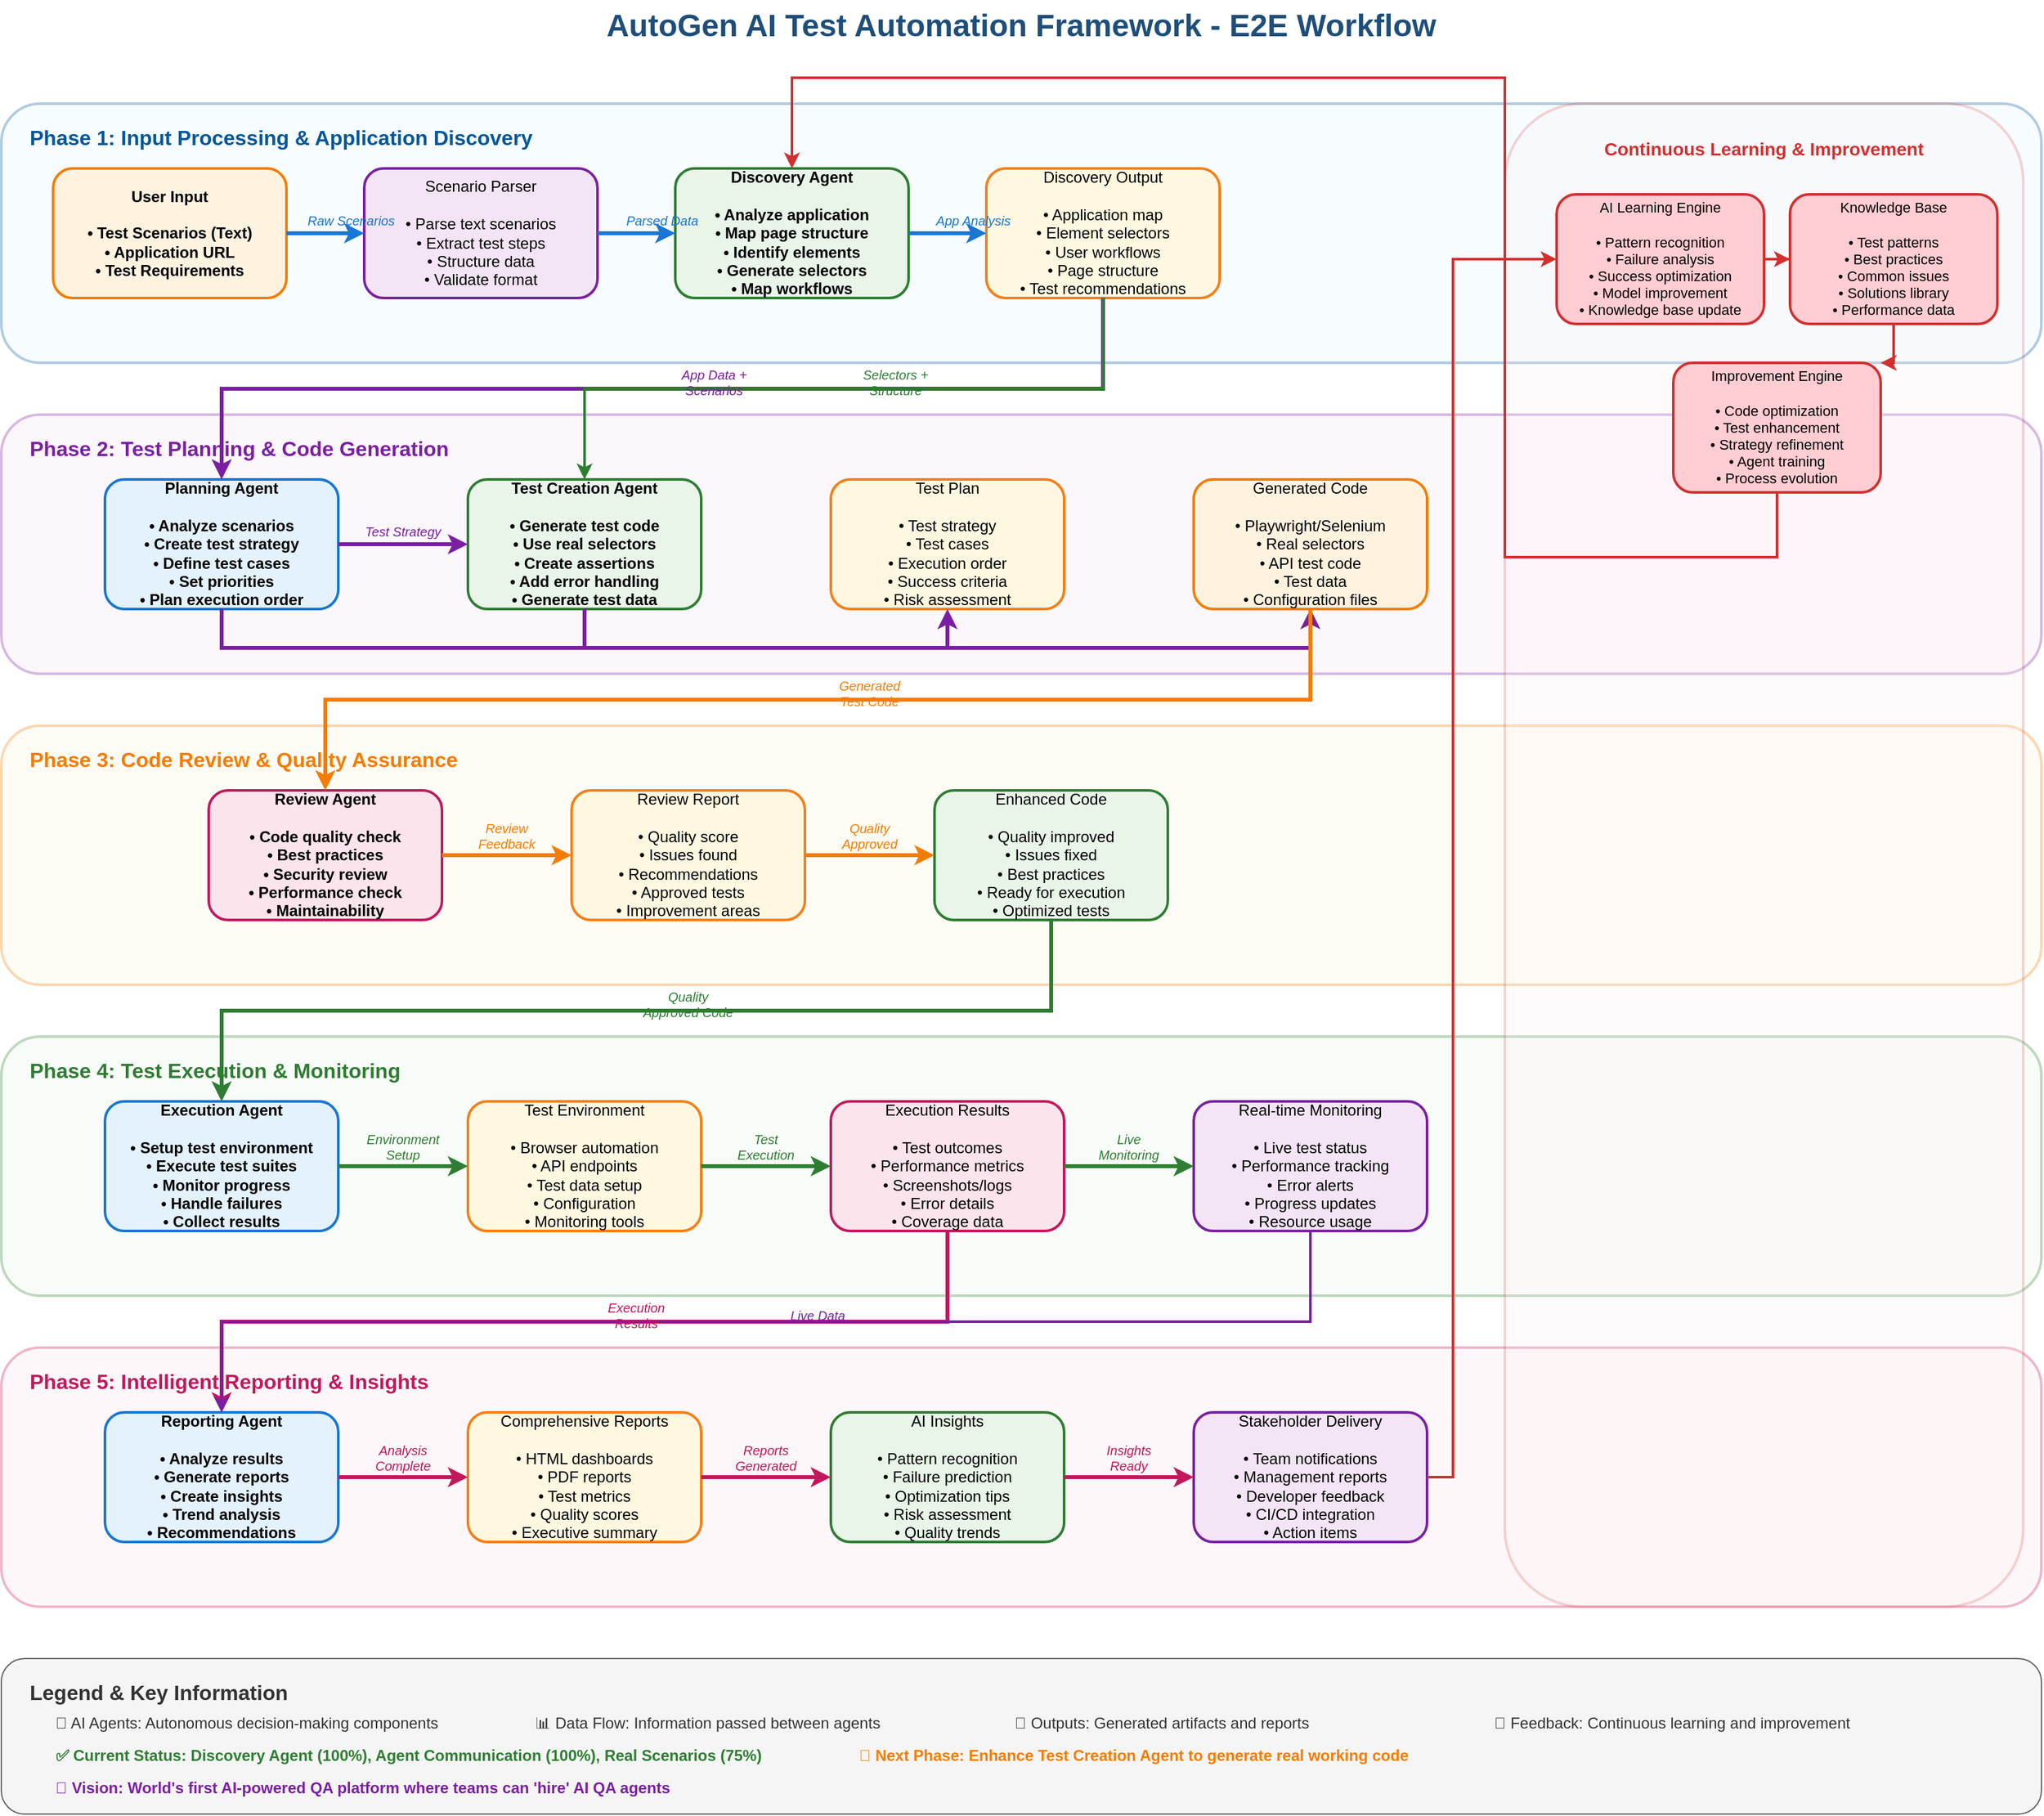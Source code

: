 <mxfile version="24.7.7" type="device">
  <diagram name="AutoGen AI Test Framework E2E Workflow" id="workflow-diagram">
    <mxGraphModel dx="1422" dy="794" grid="1" gridSize="10" guides="1" tooltips="1" connect="1" arrows="1" fold="1" page="1" pageScale="1" pageWidth="1654" pageHeight="2336" math="0" shadow="0">
      <root>
        <mxCell id="0" />
        <mxCell id="1" parent="0" />
        
        <!-- Title -->
        <mxCell id="title" value="AutoGen AI Test Automation Framework - E2E Workflow" style="text;html=1;strokeColor=none;fillColor=none;align=center;verticalAlign=middle;whiteSpace=wrap;rounded=0;fontSize=24;fontStyle=1;fontColor=#1f4e79;" vertex="1" parent="1">
          <mxGeometry x="327" y="20" width="1000" height="40" as="geometry" />
        </mxCell>

        <!-- Phase 1: Input & Discovery -->
        <mxCell id="phase1-bg" value="" style="rounded=1;whiteSpace=wrap;html=1;fillColor=#e1f5fe;strokeColor=#01579b;strokeWidth=2;opacity=30;" vertex="1" parent="1">
          <mxGeometry x="40" y="100" width="1574" height="200" as="geometry" />
        </mxCell>
        <mxCell id="phase1-title" value="Phase 1: Input Processing &amp; Application Discovery" style="text;html=1;strokeColor=none;fillColor=none;align=left;verticalAlign=top;whiteSpace=wrap;rounded=0;fontSize=16;fontStyle=1;fontColor=#01579b;" vertex="1" parent="1">
          <mxGeometry x="60" y="110" width="400" height="30" as="geometry" />
        </mxCell>

        <!-- User Input -->
        <mxCell id="user-input" value="User Input&#xa;&#xa;• Test Scenarios (Text)&#xa;• Application URL&#xa;• Test Requirements" style="rounded=1;whiteSpace=wrap;html=1;fillColor=#fff3e0;strokeColor=#f57c00;strokeWidth=2;fontSize=12;fontStyle=1;" vertex="1" parent="1">
          <mxGeometry x="80" y="150" width="180" height="100" as="geometry" />
        </mxCell>

        <!-- Scenario Parser -->
        <mxCell id="scenario-parser" value="Scenario Parser&#xa;&#xa;• Parse text scenarios&#xa;• Extract test steps&#xa;• Structure data&#xa;• Validate format" style="rounded=1;whiteSpace=wrap;html=1;fillColor=#f3e5f5;strokeColor=#7b1fa2;strokeWidth=2;fontSize=12;" vertex="1" parent="1">
          <mxGeometry x="320" y="150" width="180" height="100" as="geometry" />
        </mxCell>

        <!-- Discovery Agent -->
        <mxCell id="discovery-agent" value="Discovery Agent&#xa;&#xa;• Analyze application&#xa;• Map page structure&#xa;• Identify elements&#xa;• Generate selectors&#xa;• Map workflows" style="rounded=1;whiteSpace=wrap;html=1;fillColor=#e8f5e8;strokeColor=#2e7d32;strokeWidth=2;fontSize=12;fontStyle=1;" vertex="1" parent="1">
          <mxGeometry x="560" y="150" width="180" height="100" as="geometry" />
        </mxCell>

        <!-- Discovery Output -->
        <mxCell id="discovery-output" value="Discovery Output&#xa;&#xa;• Application map&#xa;• Element selectors&#xa;• User workflows&#xa;• Page structure&#xa;• Test recommendations" style="rounded=1;whiteSpace=wrap;html=1;fillColor=#fff8e1;strokeColor=#f57f17;strokeWidth=2;fontSize=12;" vertex="1" parent="1">
          <mxGeometry x="800" y="150" width="180" height="100" as="geometry" />
        </mxCell>

        <!-- Arrows Phase 1 -->
        <mxCell id="arrow1-1" value="" style="edgeStyle=orthogonalEdgeStyle;rounded=0;orthogonalLoop=1;jettySize=auto;html=1;strokeWidth=3;strokeColor=#1976d2;" edge="1" parent="1" source="user-input" target="scenario-parser">
          <mxGeometry relative="1" as="geometry" />
        </mxCell>
        <mxCell id="arrow1-2" value="" style="edgeStyle=orthogonalEdgeStyle;rounded=0;orthogonalLoop=1;jettySize=auto;html=1;strokeWidth=3;strokeColor=#1976d2;" edge="1" parent="1" source="scenario-parser" target="discovery-agent">
          <mxGeometry relative="1" as="geometry" />
        </mxCell>
        <mxCell id="arrow1-3" value="" style="edgeStyle=orthogonalEdgeStyle;rounded=0;orthogonalLoop=1;jettySize=auto;html=1;strokeWidth=3;strokeColor=#1976d2;" edge="1" parent="1" source="discovery-agent" target="discovery-output">
          <mxGeometry relative="1" as="geometry" />
        </mxCell>

        <!-- Data Labels Phase 1 -->
        <mxCell id="data1-1" value="Raw Scenarios" style="text;html=1;strokeColor=none;fillColor=none;align=center;verticalAlign=middle;whiteSpace=wrap;rounded=0;fontSize=10;fontColor=#1976d2;fontStyle=2;" vertex="1" parent="1">
          <mxGeometry x="270" y="180" width="80" height="20" as="geometry" />
        </mxCell>
        <mxCell id="data1-2" value="Parsed Data" style="text;html=1;strokeColor=none;fillColor=none;align=center;verticalAlign=middle;whiteSpace=wrap;rounded=0;fontSize=10;fontColor=#1976d2;fontStyle=2;" vertex="1" parent="1">
          <mxGeometry x="510" y="180" width="80" height="20" as="geometry" />
        </mxCell>
        <mxCell id="data1-3" value="App Analysis" style="text;html=1;strokeColor=none;fillColor=none;align=center;verticalAlign=middle;whiteSpace=wrap;rounded=0;fontSize=10;fontColor=#1976d2;fontStyle=2;" vertex="1" parent="1">
          <mxGeometry x="750" y="180" width="80" height="20" as="geometry" />
        </mxCell>

        <!-- Phase 2: Planning & Test Creation -->
        <mxCell id="phase2-bg" value="" style="rounded=1;whiteSpace=wrap;html=1;fillColor=#f3e5f5;strokeColor=#7b1fa2;strokeWidth=2;opacity=30;" vertex="1" parent="1">
          <mxGeometry x="40" y="340" width="1574" height="200" as="geometry" />
        </mxCell>
        <mxCell id="phase2-title" value="Phase 2: Test Planning &amp; Code Generation" style="text;html=1;strokeColor=none;fillColor=none;align=left;verticalAlign=top;whiteSpace=wrap;rounded=0;fontSize=16;fontStyle=1;fontColor=#7b1fa2;" vertex="1" parent="1">
          <mxGeometry x="60" y="350" width="400" height="30" as="geometry" />
        </mxCell>

        <!-- Planning Agent -->
        <mxCell id="planning-agent" value="Planning Agent&#xa;&#xa;• Analyze scenarios&#xa;• Create test strategy&#xa;• Define test cases&#xa;• Set priorities&#xa;• Plan execution order" style="rounded=1;whiteSpace=wrap;html=1;fillColor=#e3f2fd;strokeColor=#1976d2;strokeWidth=2;fontSize=12;fontStyle=1;" vertex="1" parent="1">
          <mxGeometry x="120" y="390" width="180" height="100" as="geometry" />
        </mxCell>

        <!-- Test Creation Agent -->
        <mxCell id="test-creation-agent" value="Test Creation Agent&#xa;&#xa;• Generate test code&#xa;• Use real selectors&#xa;• Create assertions&#xa;• Add error handling&#xa;• Generate test data" style="rounded=1;whiteSpace=wrap;html=1;fillColor=#e8f5e8;strokeColor=#2e7d32;strokeWidth=2;fontSize=12;fontStyle=1;" vertex="1" parent="1">
          <mxGeometry x="400" y="390" width="180" height="100" as="geometry" />
        </mxCell>

        <!-- Test Plan Output -->
        <mxCell id="test-plan-output" value="Test Plan&#xa;&#xa;• Test strategy&#xa;• Test cases&#xa;• Execution order&#xa;• Success criteria&#xa;• Risk assessment" style="rounded=1;whiteSpace=wrap;html=1;fillColor=#fff8e1;strokeColor=#f57f17;strokeWidth=2;fontSize=12;" vertex="1" parent="1">
          <mxGeometry x="680" y="390" width="180" height="100" as="geometry" />
        </mxCell>

        <!-- Generated Code -->
        <mxCell id="generated-code" value="Generated Code&#xa;&#xa;• Playwright/Selenium&#xa;• Real selectors&#xa;• API test code&#xa;• Test data&#xa;• Configuration files" style="rounded=1;whiteSpace=wrap;html=1;fillColor=#fff3e0;strokeColor=#f57c00;strokeWidth=2;fontSize=12;" vertex="1" parent="1">
          <mxGeometry x="960" y="390" width="180" height="100" as="geometry" />
        </mxCell>

        <!-- Arrows Phase 2 -->
        <mxCell id="arrow2-1" value="" style="edgeStyle=orthogonalEdgeStyle;rounded=0;orthogonalLoop=1;jettySize=auto;html=1;strokeWidth=3;strokeColor=#7b1fa2;" edge="1" parent="1" source="discovery-output" target="planning-agent">
          <mxGeometry relative="1" as="geometry">
            <mxPoint x="890" y="280" as="sourcePoint" />
            <mxPoint x="210" y="360" as="targetPoint" />
            <Array as="points">
              <mxPoint x="890" y="320" />
              <mxPoint x="210" y="320" />
            </Array>
          </mxGeometry>
        </mxCell>
        <mxCell id="arrow2-2" value="" style="edgeStyle=orthogonalEdgeStyle;rounded=0;orthogonalLoop=1;jettySize=auto;html=1;strokeWidth=3;strokeColor=#7b1fa2;" edge="1" parent="1" source="planning-agent" target="test-creation-agent">
          <mxGeometry relative="1" as="geometry" />
        </mxCell>
        <mxCell id="arrow2-3" value="" style="edgeStyle=orthogonalEdgeStyle;rounded=0;orthogonalLoop=1;jettySize=auto;html=1;strokeWidth=3;strokeColor=#7b1fa2;" edge="1" parent="1" source="planning-agent" target="test-plan-output">
          <mxGeometry relative="1" as="geometry">
            <Array as="points">
              <mxPoint x="210" y="520" />
              <mxPoint x="770" y="520" />
            </Array>
          </mxGeometry>
        </mxCell>
        <mxCell id="arrow2-4" value="" style="edgeStyle=orthogonalEdgeStyle;rounded=0;orthogonalLoop=1;jettySize=auto;html=1;strokeWidth=3;strokeColor=#7b1fa2;" edge="1" parent="1" source="test-creation-agent" target="generated-code">
          <mxGeometry relative="1" as="geometry">
            <Array as="points">
              <mxPoint x="490" y="520" />
              <mxPoint x="1050" y="520" />
            </Array>
          </mxGeometry>
        </mxCell>

        <!-- Discovery to Test Creation -->
        <mxCell id="arrow2-5" value="" style="edgeStyle=orthogonalEdgeStyle;rounded=0;orthogonalLoop=1;jettySize=auto;html=1;strokeWidth=2;strokeColor=#2e7d32;strokeDashArray=5 5;" edge="1" parent="1" source="discovery-output" target="test-creation-agent">
          <mxGeometry relative="1" as="geometry">
            <Array as="points">
              <mxPoint x="890" y="320" />
              <mxPoint x="490" y="320" />
            </Array>
          </mxGeometry>
        </mxCell>

        <!-- Data Labels Phase 2 -->
        <mxCell id="data2-1" value="App Data +&#xa;Scenarios" style="text;html=1;strokeColor=none;fillColor=none;align=center;verticalAlign=middle;whiteSpace=wrap;rounded=0;fontSize=10;fontColor=#7b1fa2;fontStyle=2;" vertex="1" parent="1">
          <mxGeometry x="550" y="300" width="80" height="30" as="geometry" />
        </mxCell>
        <mxCell id="data2-2" value="Test Strategy" style="text;html=1;strokeColor=none;fillColor=none;align=center;verticalAlign=middle;whiteSpace=wrap;rounded=0;fontSize=10;fontColor=#7b1fa2;fontStyle=2;" vertex="1" parent="1">
          <mxGeometry x="310" y="420" width="80" height="20" as="geometry" />
        </mxCell>
        <mxCell id="data2-3" value="Selectors +&#xa;Structure" style="text;html=1;strokeColor=none;fillColor=none;align=center;verticalAlign=middle;whiteSpace=wrap;rounded=0;fontSize=10;fontColor=#2e7d32;fontStyle=2;" vertex="1" parent="1">
          <mxGeometry x="690" y="300" width="80" height="30" as="geometry" />
        </mxCell>

        <!-- Phase 3: Review & Quality -->
        <mxCell id="phase3-bg" value="" style="rounded=1;whiteSpace=wrap;html=1;fillColor=#fff3e0;strokeColor=#f57c00;strokeWidth=2;opacity=30;" vertex="1" parent="1">
          <mxGeometry x="40" y="580" width="1574" height="200" as="geometry" />
        </mxCell>
        <mxCell id="phase3-title" value="Phase 3: Code Review &amp; Quality Assurance" style="text;html=1;strokeColor=none;fillColor=none;align=left;verticalAlign=top;whiteSpace=wrap;rounded=0;fontSize=16;fontStyle=1;fontColor=#f57c00;" vertex="1" parent="1">
          <mxGeometry x="60" y="590" width="400" height="30" as="geometry" />
        </mxCell>

        <!-- Review Agent -->
        <mxCell id="review-agent" value="Review Agent&#xa;&#xa;• Code quality check&#xa;• Best practices&#xa;• Security review&#xa;• Performance check&#xa;• Maintainability" style="rounded=1;whiteSpace=wrap;html=1;fillColor=#fce4ec;strokeColor=#c2185b;strokeWidth=2;fontSize=12;fontStyle=1;" vertex="1" parent="1">
          <mxGeometry x="200" y="630" width="180" height="100" as="geometry" />
        </mxCell>

        <!-- Review Output -->
        <mxCell id="review-output" value="Review Report&#xa;&#xa;• Quality score&#xa;• Issues found&#xa;• Recommendations&#xa;• Approved tests&#xa;• Improvement areas" style="rounded=1;whiteSpace=wrap;html=1;fillColor=#fff8e1;strokeColor=#f57f17;strokeWidth=2;fontSize=12;" vertex="1" parent="1">
          <mxGeometry x="480" y="630" width="180" height="100" as="geometry" />
        </mxCell>

        <!-- Enhanced Code -->
        <mxCell id="enhanced-code" value="Enhanced Code&#xa;&#xa;• Quality improved&#xa;• Issues fixed&#xa;• Best practices&#xa;• Ready for execution&#xa;• Optimized tests" style="rounded=1;whiteSpace=wrap;html=1;fillColor=#e8f5e8;strokeColor=#2e7d32;strokeWidth=2;fontSize=12;" vertex="1" parent="1">
          <mxGeometry x="760" y="630" width="180" height="100" as="geometry" />
        </mxCell>

        <!-- Arrows Phase 3 -->
        <mxCell id="arrow3-1" value="" style="edgeStyle=orthogonalEdgeStyle;rounded=0;orthogonalLoop=1;jettySize=auto;html=1;strokeWidth=3;strokeColor=#f57c00;" edge="1" parent="1" source="generated-code" target="review-agent">
          <mxGeometry relative="1" as="geometry">
            <mxPoint x="1050" y="520" as="sourcePoint" />
            <mxPoint x="290" y="600" as="targetPoint" />
            <Array as="points">
              <mxPoint x="1050" y="560" />
              <mxPoint x="290" y="560" />
            </Array>
          </mxGeometry>
        </mxCell>
        <mxCell id="arrow3-2" value="" style="edgeStyle=orthogonalEdgeStyle;rounded=0;orthogonalLoop=1;jettySize=auto;html=1;strokeWidth=3;strokeColor=#f57c00;" edge="1" parent="1" source="review-agent" target="review-output">
          <mxGeometry relative="1" as="geometry" />
        </mxCell>
        <mxCell id="arrow3-3" value="" style="edgeStyle=orthogonalEdgeStyle;rounded=0;orthogonalLoop=1;jettySize=auto;html=1;strokeWidth=3;strokeColor=#f57c00;" edge="1" parent="1" source="review-output" target="enhanced-code">
          <mxGeometry relative="1" as="geometry" />
        </mxCell>

        <!-- Data Labels Phase 3 -->
        <mxCell id="data3-1" value="Generated&#xa;Test Code" style="text;html=1;strokeColor=none;fillColor=none;align=center;verticalAlign=middle;whiteSpace=wrap;rounded=0;fontSize=10;fontColor=#f57c00;fontStyle=2;" vertex="1" parent="1">
          <mxGeometry x="670" y="540" width="80" height="30" as="geometry" />
        </mxCell>
        <mxCell id="data3-2" value="Review&#xa;Feedback" style="text;html=1;strokeColor=none;fillColor=none;align=center;verticalAlign=middle;whiteSpace=wrap;rounded=0;fontSize=10;fontColor=#f57c00;fontStyle=2;" vertex="1" parent="1">
          <mxGeometry x="390" y="650" width="80" height="30" as="geometry" />
        </mxCell>
        <mxCell id="data3-3" value="Quality&#xa;Approved" style="text;html=1;strokeColor=none;fillColor=none;align=center;verticalAlign=middle;whiteSpace=wrap;rounded=0;fontSize=10;fontColor=#f57c00;fontStyle=2;" vertex="1" parent="1">
          <mxGeometry x="670" y="650" width="80" height="30" as="geometry" />
        </mxCell>

        <!-- Phase 4: Execution & Monitoring -->
        <mxCell id="phase4-bg" value="" style="rounded=1;whiteSpace=wrap;html=1;fillColor=#e8f5e8;strokeColor=#2e7d32;strokeWidth=2;opacity=30;" vertex="1" parent="1">
          <mxGeometry x="40" y="820" width="1574" height="200" as="geometry" />
        </mxCell>
        <mxCell id="phase4-title" value="Phase 4: Test Execution &amp; Monitoring" style="text;html=1;strokeColor=none;fillColor=none;align=left;verticalAlign=top;whiteSpace=wrap;rounded=0;fontSize=16;fontStyle=1;fontColor=#2e7d32;" vertex="1" parent="1">
          <mxGeometry x="60" y="830" width="400" height="30" as="geometry" />
        </mxCell>

        <!-- Execution Agent -->
        <mxCell id="execution-agent" value="Execution Agent&#xa;&#xa;• Setup test environment&#xa;• Execute test suites&#xa;• Monitor progress&#xa;• Handle failures&#xa;• Collect results" style="rounded=1;whiteSpace=wrap;html=1;fillColor=#e3f2fd;strokeColor=#1976d2;strokeWidth=2;fontSize=12;fontStyle=1;" vertex="1" parent="1">
          <mxGeometry x="120" y="870" width="180" height="100" as="geometry" />
        </mxCell>

        <!-- Test Environment -->
        <mxCell id="test-environment" value="Test Environment&#xa;&#xa;• Browser automation&#xa;• API endpoints&#xa;• Test data setup&#xa;• Configuration&#xa;• Monitoring tools" style="rounded=1;whiteSpace=wrap;html=1;fillColor=#fff8e1;strokeColor=#f57f17;strokeWidth=2;fontSize=12;" vertex="1" parent="1">
          <mxGeometry x="400" y="870" width="180" height="100" as="geometry" />
        </mxCell>

        <!-- Execution Results -->
        <mxCell id="execution-results" value="Execution Results&#xa;&#xa;• Test outcomes&#xa;• Performance metrics&#xa;• Screenshots/logs&#xa;• Error details&#xa;• Coverage data" style="rounded=1;whiteSpace=wrap;html=1;fillColor=#fce4ec;strokeColor=#c2185b;strokeWidth=2;fontSize=12;" vertex="1" parent="1">
          <mxGeometry x="680" y="870" width="180" height="100" as="geometry" />
        </mxCell>

        <!-- Real-time Monitoring -->
        <mxCell id="monitoring" value="Real-time Monitoring&#xa;&#xa;• Live test status&#xa;• Performance tracking&#xa;• Error alerts&#xa;• Progress updates&#xa;• Resource usage" style="rounded=1;whiteSpace=wrap;html=1;fillColor=#f3e5f5;strokeColor=#7b1fa2;strokeWidth=2;fontSize=12;" vertex="1" parent="1">
          <mxGeometry x="960" y="870" width="180" height="100" as="geometry" />
        </mxCell>

        <!-- Arrows Phase 4 -->
        <mxCell id="arrow4-1" value="" style="edgeStyle=orthogonalEdgeStyle;rounded=0;orthogonalLoop=1;jettySize=auto;html=1;strokeWidth=3;strokeColor=#2e7d32;" edge="1" parent="1" source="enhanced-code" target="execution-agent">
          <mxGeometry relative="1" as="geometry">
            <mxPoint x="850" y="760" as="sourcePoint" />
            <mxPoint x="210" y="840" as="targetPoint" />
            <Array as="points">
              <mxPoint x="850" y="800" />
              <mxPoint x="210" y="800" />
            </Array>
          </mxGeometry>
        </mxCell>
        <mxCell id="arrow4-2" value="" style="edgeStyle=orthogonalEdgeStyle;rounded=0;orthogonalLoop=1;jettySize=auto;html=1;strokeWidth=3;strokeColor=#2e7d32;" edge="1" parent="1" source="execution-agent" target="test-environment">
          <mxGeometry relative="1" as="geometry" />
        </mxCell>
        <mxCell id="arrow4-3" value="" style="edgeStyle=orthogonalEdgeStyle;rounded=0;orthogonalLoop=1;jettySize=auto;html=1;strokeWidth=3;strokeColor=#2e7d32;" edge="1" parent="1" source="test-environment" target="execution-results">
          <mxGeometry relative="1" as="geometry" />
        </mxCell>
        <mxCell id="arrow4-4" value="" style="edgeStyle=orthogonalEdgeStyle;rounded=0;orthogonalLoop=1;jettySize=auto;html=1;strokeWidth=3;strokeColor=#2e7d32;" edge="1" parent="1" source="execution-results" target="monitoring">
          <mxGeometry relative="1" as="geometry" />
        </mxCell>

        <!-- Data Labels Phase 4 -->
        <mxCell id="data4-1" value="Quality&#xa;Approved Code" style="text;html=1;strokeColor=none;fillColor=none;align=center;verticalAlign=middle;whiteSpace=wrap;rounded=0;fontSize=10;fontColor=#2e7d32;fontStyle=2;" vertex="1" parent="1">
          <mxGeometry x="530" y="780" width="80" height="30" as="geometry" />
        </mxCell>
        <mxCell id="data4-2" value="Environment&#xa;Setup" style="text;html=1;strokeColor=none;fillColor=none;align=center;verticalAlign=middle;whiteSpace=wrap;rounded=0;fontSize=10;fontColor=#2e7d32;fontStyle=2;" vertex="1" parent="1">
          <mxGeometry x="310" y="890" width="80" height="30" as="geometry" />
        </mxCell>
        <mxCell id="data4-3" value="Test&#xa;Execution" style="text;html=1;strokeColor=none;fillColor=none;align=center;verticalAlign=middle;whiteSpace=wrap;rounded=0;fontSize=10;fontColor=#2e7d32;fontStyle=2;" vertex="1" parent="1">
          <mxGeometry x="590" y="890" width="80" height="30" as="geometry" />
        </mxCell>
        <mxCell id="data4-4" value="Live&#xa;Monitoring" style="text;html=1;strokeColor=none;fillColor=none;align=center;verticalAlign=middle;whiteSpace=wrap;rounded=0;fontSize=10;fontColor=#2e7d32;fontStyle=2;" vertex="1" parent="1">
          <mxGeometry x="870" y="890" width="80" height="30" as="geometry" />
        </mxCell>

        <!-- Phase 5: Reporting & Intelligence -->
        <mxCell id="phase5-bg" value="" style="rounded=1;whiteSpace=wrap;html=1;fillColor=#fce4ec;strokeColor=#c2185b;strokeWidth=2;opacity=30;" vertex="1" parent="1">
          <mxGeometry x="40" y="1060" width="1574" height="200" as="geometry" />
        </mxCell>
        <mxCell id="phase5-title" value="Phase 5: Intelligent Reporting &amp; Insights" style="text;html=1;strokeColor=none;fillColor=none;align=left;verticalAlign=top;whiteSpace=wrap;rounded=0;fontSize=16;fontStyle=1;fontColor=#c2185b;" vertex="1" parent="1">
          <mxGeometry x="60" y="1070" width="400" height="30" as="geometry" />
        </mxCell>

        <!-- Reporting Agent -->
        <mxCell id="reporting-agent" value="Reporting Agent&#xa;&#xa;• Analyze results&#xa;• Generate reports&#xa;• Create insights&#xa;• Trend analysis&#xa;• Recommendations" style="rounded=1;whiteSpace=wrap;html=1;fillColor=#e3f2fd;strokeColor=#1976d2;strokeWidth=2;fontSize=12;fontStyle=1;" vertex="1" parent="1">
          <mxGeometry x="120" y="1110" width="180" height="100" as="geometry" />
        </mxCell>

        <!-- Comprehensive Reports -->
        <mxCell id="reports" value="Comprehensive Reports&#xa;&#xa;• HTML dashboards&#xa;• PDF reports&#xa;• Test metrics&#xa;• Quality scores&#xa;• Executive summary" style="rounded=1;whiteSpace=wrap;html=1;fillColor=#fff8e1;strokeColor=#f57f17;strokeWidth=2;fontSize=12;" vertex="1" parent="1">
          <mxGeometry x="400" y="1110" width="180" height="100" as="geometry" />
        </mxCell>

        <!-- AI Insights -->
        <mxCell id="ai-insights" value="AI Insights&#xa;&#xa;• Pattern recognition&#xa;• Failure prediction&#xa;• Optimization tips&#xa;• Risk assessment&#xa;• Quality trends" style="rounded=1;whiteSpace=wrap;html=1;fillColor=#e8f5e8;strokeColor=#2e7d32;strokeWidth=2;fontSize=12;" vertex="1" parent="1">
          <mxGeometry x="680" y="1110" width="180" height="100" as="geometry" />
        </mxCell>

        <!-- Stakeholder Delivery -->
        <mxCell id="stakeholder-delivery" value="Stakeholder Delivery&#xa;&#xa;• Team notifications&#xa;• Management reports&#xa;• Developer feedback&#xa;• CI/CD integration&#xa;• Action items" style="rounded=1;whiteSpace=wrap;html=1;fillColor=#f3e5f5;strokeColor=#7b1fa2;strokeWidth=2;fontSize=12;" vertex="1" parent="1">
          <mxGeometry x="960" y="1110" width="180" height="100" as="geometry" />
        </mxCell>

        <!-- Arrows Phase 5 -->
        <mxCell id="arrow5-1" value="" style="edgeStyle=orthogonalEdgeStyle;rounded=0;orthogonalLoop=1;jettySize=auto;html=1;strokeWidth=3;strokeColor=#c2185b;" edge="1" parent="1" source="execution-results" target="reporting-agent">
          <mxGeometry relative="1" as="geometry">
            <mxPoint x="770" y="1000" as="sourcePoint" />
            <mxPoint x="210" y="1080" as="targetPoint" />
            <Array as="points">
              <mxPoint x="770" y="1040" />
              <mxPoint x="210" y="1040" />
            </Array>
          </mxGeometry>
        </mxCell>
        <mxCell id="arrow5-2" value="" style="edgeStyle=orthogonalEdgeStyle;rounded=0;orthogonalLoop=1;jettySize=auto;html=1;strokeWidth=3;strokeColor=#c2185b;" edge="1" parent="1" source="reporting-agent" target="reports">
          <mxGeometry relative="1" as="geometry" />
        </mxCell>
        <mxCell id="arrow5-3" value="" style="edgeStyle=orthogonalEdgeStyle;rounded=0;orthogonalLoop=1;jettySize=auto;html=1;strokeWidth=3;strokeColor=#c2185b;" edge="1" parent="1" source="reports" target="ai-insights">
          <mxGeometry relative="1" as="geometry" />
        </mxCell>
        <mxCell id="arrow5-4" value="" style="edgeStyle=orthogonalEdgeStyle;rounded=0;orthogonalLoop=1;jettySize=auto;html=1;strokeWidth=3;strokeColor=#c2185b;" edge="1" parent="1" source="ai-insights" target="stakeholder-delivery">
          <mxGeometry relative="1" as="geometry" />
        </mxCell>

        <!-- Monitoring to Reporting -->
        <mxCell id="arrow5-5" value="" style="edgeStyle=orthogonalEdgeStyle;rounded=0;orthogonalLoop=1;jettySize=auto;html=1;strokeWidth=2;strokeColor=#7b1fa2;strokeDashArray=5 5;" edge="1" parent="1" source="monitoring" target="reporting-agent">
          <mxGeometry relative="1" as="geometry">
            <Array as="points">
              <mxPoint x="1050" y="1040" />
              <mxPoint x="210" y="1040" />
            </Array>
          </mxGeometry>
        </mxCell>

        <!-- Data Labels Phase 5 -->
        <mxCell id="data5-1" value="Execution&#xa;Results" style="text;html=1;strokeColor=none;fillColor=none;align=center;verticalAlign=middle;whiteSpace=wrap;rounded=0;fontSize=10;fontColor=#c2185b;fontStyle=2;" vertex="1" parent="1">
          <mxGeometry x="490" y="1020" width="80" height="30" as="geometry" />
        </mxCell>
        <mxCell id="data5-2" value="Analysis&#xa;Complete" style="text;html=1;strokeColor=none;fillColor=none;align=center;verticalAlign=middle;whiteSpace=wrap;rounded=0;fontSize=10;fontColor=#c2185b;fontStyle=2;" vertex="1" parent="1">
          <mxGeometry x="310" y="1130" width="80" height="30" as="geometry" />
        </mxCell>
        <mxCell id="data5-3" value="Reports&#xa;Generated" style="text;html=1;strokeColor=none;fillColor=none;align=center;verticalAlign=middle;whiteSpace=wrap;rounded=0;fontSize=10;fontColor=#c2185b;fontStyle=2;" vertex="1" parent="1">
          <mxGeometry x="590" y="1130" width="80" height="30" as="geometry" />
        </mxCell>
        <mxCell id="data5-4" value="Insights&#xa;Ready" style="text;html=1;strokeColor=none;fillColor=none;align=center;verticalAlign=middle;whiteSpace=wrap;rounded=0;fontSize=10;fontColor=#c2185b;fontStyle=2;" vertex="1" parent="1">
          <mxGeometry x="870" y="1130" width="80" height="30" as="geometry" />
        </mxCell>
        <mxCell id="data5-5" value="Live Data" style="text;html=1;strokeColor=none;fillColor=none;align=center;verticalAlign=middle;whiteSpace=wrap;rounded=0;fontSize=10;fontColor=#7b1fa2;fontStyle=2;" vertex="1" parent="1">
          <mxGeometry x="630" y="1020" width="80" height="30" as="geometry" />
        </mxCell>

        <!-- Feedback Loop -->
        <mxCell id="feedback-bg" value="" style="rounded=1;whiteSpace=wrap;html=1;fillColor=#ffebee;strokeColor=#d32f2f;strokeWidth=2;opacity=20;" vertex="1" parent="1">
          <mxGeometry x="1200" y="100" width="400" height="1160" as="geometry" />
        </mxCell>
        <mxCell id="feedback-title" value="Continuous Learning &amp; Improvement" style="text;html=1;strokeColor=none;fillColor=none;align=center;verticalAlign=top;whiteSpace=wrap;rounded=0;fontSize=14;fontStyle=1;fontColor=#d32f2f;" vertex="1" parent="1">
          <mxGeometry x="1220" y="120" width="360" height="30" as="geometry" />
        </mxCell>

        <!-- Feedback Components -->
        <mxCell id="learning-component" value="AI Learning Engine&#xa;&#xa;• Pattern recognition&#xa;• Failure analysis&#xa;• Success optimization&#xa;• Model improvement&#xa;• Knowledge base update" style="rounded=1;whiteSpace=wrap;html=1;fillColor=#ffcdd2;strokeColor=#d32f2f;strokeWidth=2;fontSize=11;" vertex="1" parent="1">
          <mxGeometry x="1240" y="170" width="160" height="100" as="geometry" />
        </mxCell>

        <mxCell id="knowledge-base" value="Knowledge Base&#xa;&#xa;• Test patterns&#xa;• Best practices&#xa;• Common issues&#xa;• Solutions library&#xa;• Performance data" style="rounded=1;whiteSpace=wrap;html=1;fillColor=#ffcdd2;strokeColor=#d32f2f;strokeWidth=2;fontSize=11;" vertex="1" parent="1">
          <mxGeometry x="1420" y="170" width="160" height="100" as="geometry" />
        </mxCell>

        <mxCell id="improvement-engine" value="Improvement Engine&#xa;&#xa;• Code optimization&#xa;• Test enhancement&#xa;• Strategy refinement&#xa;• Agent training&#xa;• Process evolution" style="rounded=1;whiteSpace=wrap;html=1;fillColor=#ffcdd2;strokeColor=#d32f2f;strokeWidth=2;fontSize=11;" vertex="1" parent="1">
          <mxGeometry x="1330" y="300" width="160" height="100" as="geometry" />
        </mxCell>

        <!-- Feedback Arrows -->
        <mxCell id="feedback-arrow1" value="" style="edgeStyle=orthogonalEdgeStyle;rounded=0;orthogonalLoop=1;jettySize=auto;html=1;strokeWidth=2;strokeColor=#d32f2f;strokeDashArray=3 3;" edge="1" parent="1" source="stakeholder-delivery" target="learning-component">
          <mxGeometry relative="1" as="geometry">
            <Array as="points">
              <mxPoint x="1160" y="1160" />
              <mxPoint x="1160" y="220" />
            </Array>
          </mxGeometry>
        </mxCell>

        <mxCell id="feedback-arrow2" value="" style="edgeStyle=orthogonalEdgeStyle;rounded=0;orthogonalLoop=1;jettySize=auto;html=1;strokeWidth=2;strokeColor=#d32f2f;" edge="1" parent="1" source="learning-component" target="knowledge-base">
          <mxGeometry relative="1" as="geometry" />
        </mxCell>

        <mxCell id="feedback-arrow3" value="" style="edgeStyle=orthogonalEdgeStyle;rounded=0;orthogonalLoop=1;jettySize=auto;html=1;strokeWidth=2;strokeColor=#d32f2f;" edge="1" parent="1" source="knowledge-base" target="improvement-engine">
          <mxGeometry relative="1" as="geometry">
            <Array as="points">
              <mxPoint x="1500" y="300" />
              <mxPoint x="1410" y="300" />
            </Array>
          </mxGeometry>
        </mxCell>

        <mxCell id="feedback-arrow4" value="" style="edgeStyle=orthogonalEdgeStyle;rounded=0;orthogonalLoop=1;jettySize=auto;html=1;strokeWidth=2;strokeColor=#d32f2f;strokeDashArray=3 3;" edge="1" parent="1" source="improvement-engine" target="discovery-agent">
          <mxGeometry relative="1" as="geometry">
            <Array as="points">
              <mxPoint x="1410" y="450" />
              <mxPoint x="1200" y="450" />
              <mxPoint x="1200" y="80" />
              <mxPoint x="650" y="80" />
            </Array>
          </mxGeometry>
        </mxCell>

        <!-- Legend -->
        <mxCell id="legend-bg" value="" style="rounded=1;whiteSpace=wrap;html=1;fillColor=#f5f5f5;strokeColor=#666666;strokeWidth=1;" vertex="1" parent="1">
          <mxGeometry x="40" y="1300" width="1574" height="120" as="geometry" />
        </mxCell>
        <mxCell id="legend-title" value="Legend &amp; Key Information" style="text;html=1;strokeColor=none;fillColor=none;align=left;verticalAlign=top;whiteSpace=wrap;rounded=0;fontSize=16;fontStyle=1;fontColor=#333333;" vertex="1" parent="1">
          <mxGeometry x="60" y="1310" width="300" height="30" as="geometry" />
        </mxCell>

        <!-- Legend Items -->
        <mxCell id="legend-agents" value="🤖 AI Agents: Autonomous decision-making components" style="text;html=1;strokeColor=none;fillColor=none;align=left;verticalAlign=middle;whiteSpace=wrap;rounded=0;fontSize=12;fontColor=#333333;" vertex="1" parent="1">
          <mxGeometry x="80" y="1340" width="350" height="20" as="geometry" />
        </mxCell>
        <mxCell id="legend-data" value="📊 Data Flow: Information passed between agents" style="text;html=1;strokeColor=none;fillColor=none;align=left;verticalAlign=middle;whiteSpace=wrap;rounded=0;fontSize=12;fontColor=#333333;" vertex="1" parent="1">
          <mxGeometry x="450" y="1340" width="350" height="20" as="geometry" />
        </mxCell>
        <mxCell id="legend-outputs" value="📁 Outputs: Generated artifacts and reports" style="text;html=1;strokeColor=none;fillColor=none;align=left;verticalAlign=middle;whiteSpace=wrap;rounded=0;fontSize=12;fontColor=#333333;" vertex="1" parent="1">
          <mxGeometry x="820" y="1340" width="350" height="20" as="geometry" />
        </mxCell>
        <mxCell id="legend-feedback" value="🔄 Feedback: Continuous learning and improvement" style="text;html=1;strokeColor=none;fillColor=none;align=left;verticalAlign=middle;whiteSpace=wrap;rounded=0;fontSize=12;fontColor=#333333;" vertex="1" parent="1">
          <mxGeometry x="1190" y="1340" width="350" height="20" as="geometry" />
        </mxCell>

        <mxCell id="legend-current" value="✅ Current Status: Discovery Agent (100%), Agent Communication (100%), Real Scenarios (75%)" style="text;html=1;strokeColor=none;fillColor=none;align=left;verticalAlign=middle;whiteSpace=wrap;rounded=0;fontSize=12;fontColor=#2e7d32;fontStyle=1;" vertex="1" parent="1">
          <mxGeometry x="80" y="1365" width="600" height="20" as="geometry" />
        </mxCell>
        <mxCell id="legend-next" value="🚧 Next Phase: Enhance Test Creation Agent to generate real working code" style="text;html=1;strokeColor=none;fillColor=none;align=left;verticalAlign=middle;whiteSpace=wrap;rounded=0;fontSize=12;fontColor=#f57c00;fontStyle=1;" vertex="1" parent="1">
          <mxGeometry x="700" y="1365" width="500" height="20" as="geometry" />
        </mxCell>

        <mxCell id="legend-vision" value="🎯 Vision: World's first AI-powered QA platform where teams can 'hire' AI QA agents" style="text;html=1;strokeColor=none;fillColor=none;align=left;verticalAlign=middle;whiteSpace=wrap;rounded=0;fontSize=12;fontColor=#7b1fa2;fontStyle=1;" vertex="1" parent="1">
          <mxGeometry x="80" y="1390" width="600" height="20" as="geometry" />
        </mxCell>

      </root>
    </mxGraphModel>
  </diagram>
</mxfile>

